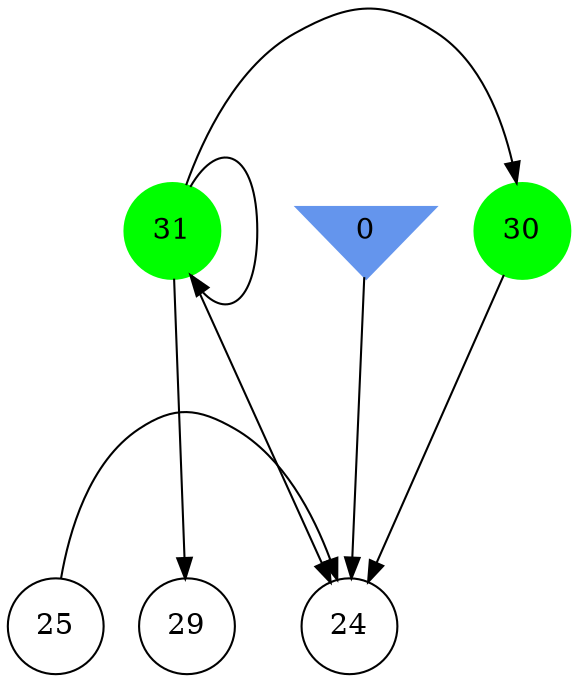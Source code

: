 digraph brain {
	ranksep=2.0;
	0 [shape=invtriangle,style=filled,color=cornflowerblue];
	24 [shape=circle,color=black];
	25 [shape=circle,color=black];
	29 [shape=circle,color=black];
	30 [shape=circle,style=filled,color=green];
	31 [shape=circle,style=filled,color=green];
	25	->	24;
	31	->	24;
	30	->	24;
	0	->	24;
	31	->	29;
	31	->	30;
	31	->	31;
	{ rank=same; 0; }
	{ rank=same; 24; 25; 29; }
	{ rank=same; 30; 31; }
}
